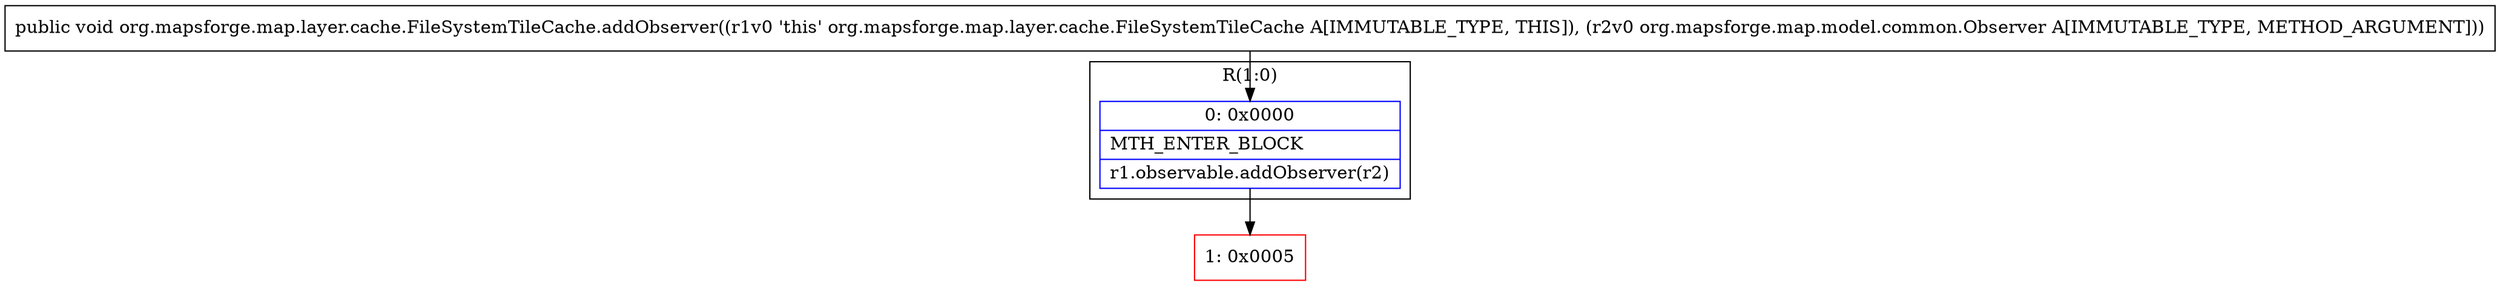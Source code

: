 digraph "CFG fororg.mapsforge.map.layer.cache.FileSystemTileCache.addObserver(Lorg\/mapsforge\/map\/model\/common\/Observer;)V" {
subgraph cluster_Region_694347837 {
label = "R(1:0)";
node [shape=record,color=blue];
Node_0 [shape=record,label="{0\:\ 0x0000|MTH_ENTER_BLOCK\l|r1.observable.addObserver(r2)\l}"];
}
Node_1 [shape=record,color=red,label="{1\:\ 0x0005}"];
MethodNode[shape=record,label="{public void org.mapsforge.map.layer.cache.FileSystemTileCache.addObserver((r1v0 'this' org.mapsforge.map.layer.cache.FileSystemTileCache A[IMMUTABLE_TYPE, THIS]), (r2v0 org.mapsforge.map.model.common.Observer A[IMMUTABLE_TYPE, METHOD_ARGUMENT])) }"];
MethodNode -> Node_0;
Node_0 -> Node_1;
}

